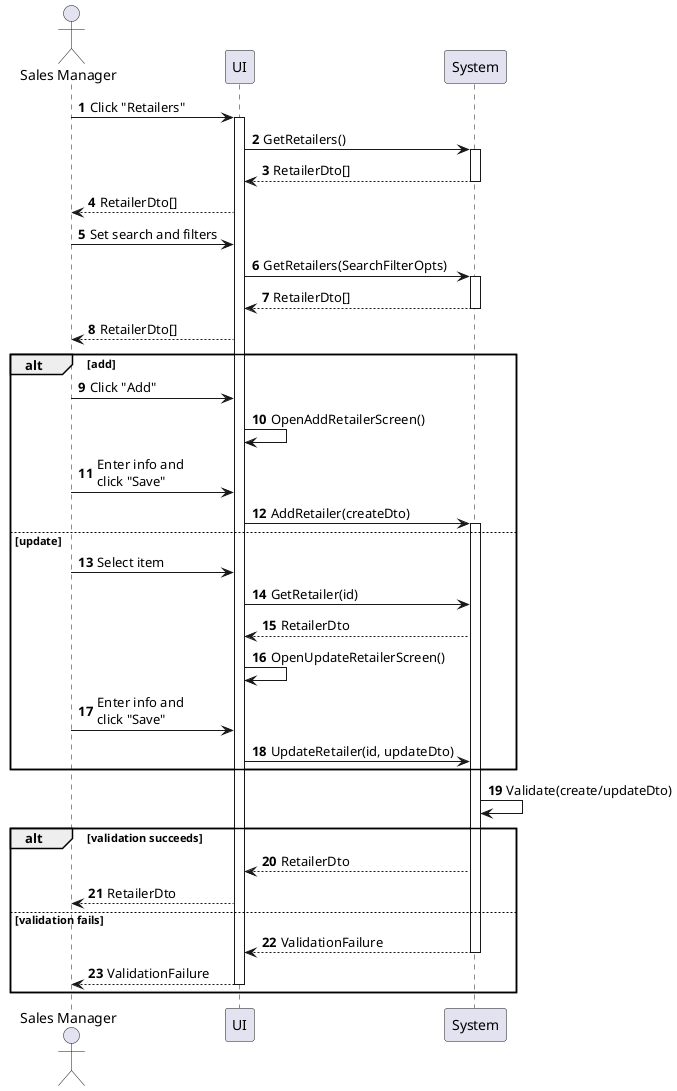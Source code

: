 @startuml retailer-manage
autonumber

actor "Sales Manager" as a
participant UI as f
participant System as b

a -> f : Click "Retailers"
activate f
f -> b : GetRetailers()
activate b
return RetailerDto[]
f --> a : RetailerDto[]
a -> f : Set search and filters
f -> b : GetRetailers(SearchFilterOpts)
activate b
return RetailerDto[]
f --> a : RetailerDto[]

alt add
    a -> f : Click "Add"
    f -> f : OpenAddRetailerScreen()
    a -> f : Enter info and\nclick "Save"
    f -> b : AddRetailer(createDto)
    activate b
else update
    a -> f : Select item
    f -> b : GetRetailer(id)
    b --> f : RetailerDto
    f -> f : OpenUpdateRetailerScreen()
    a -> f : Enter info and\nclick "Save"
    f -> b : UpdateRetailer(id, updateDto)
end

b -> b : Validate(create/updateDto)

alt validation succeeds
    b --> f : RetailerDto
    f --> a : RetailerDto
else validation fails
    return ValidationFailure
    return ValidationFailure
end
@enduml